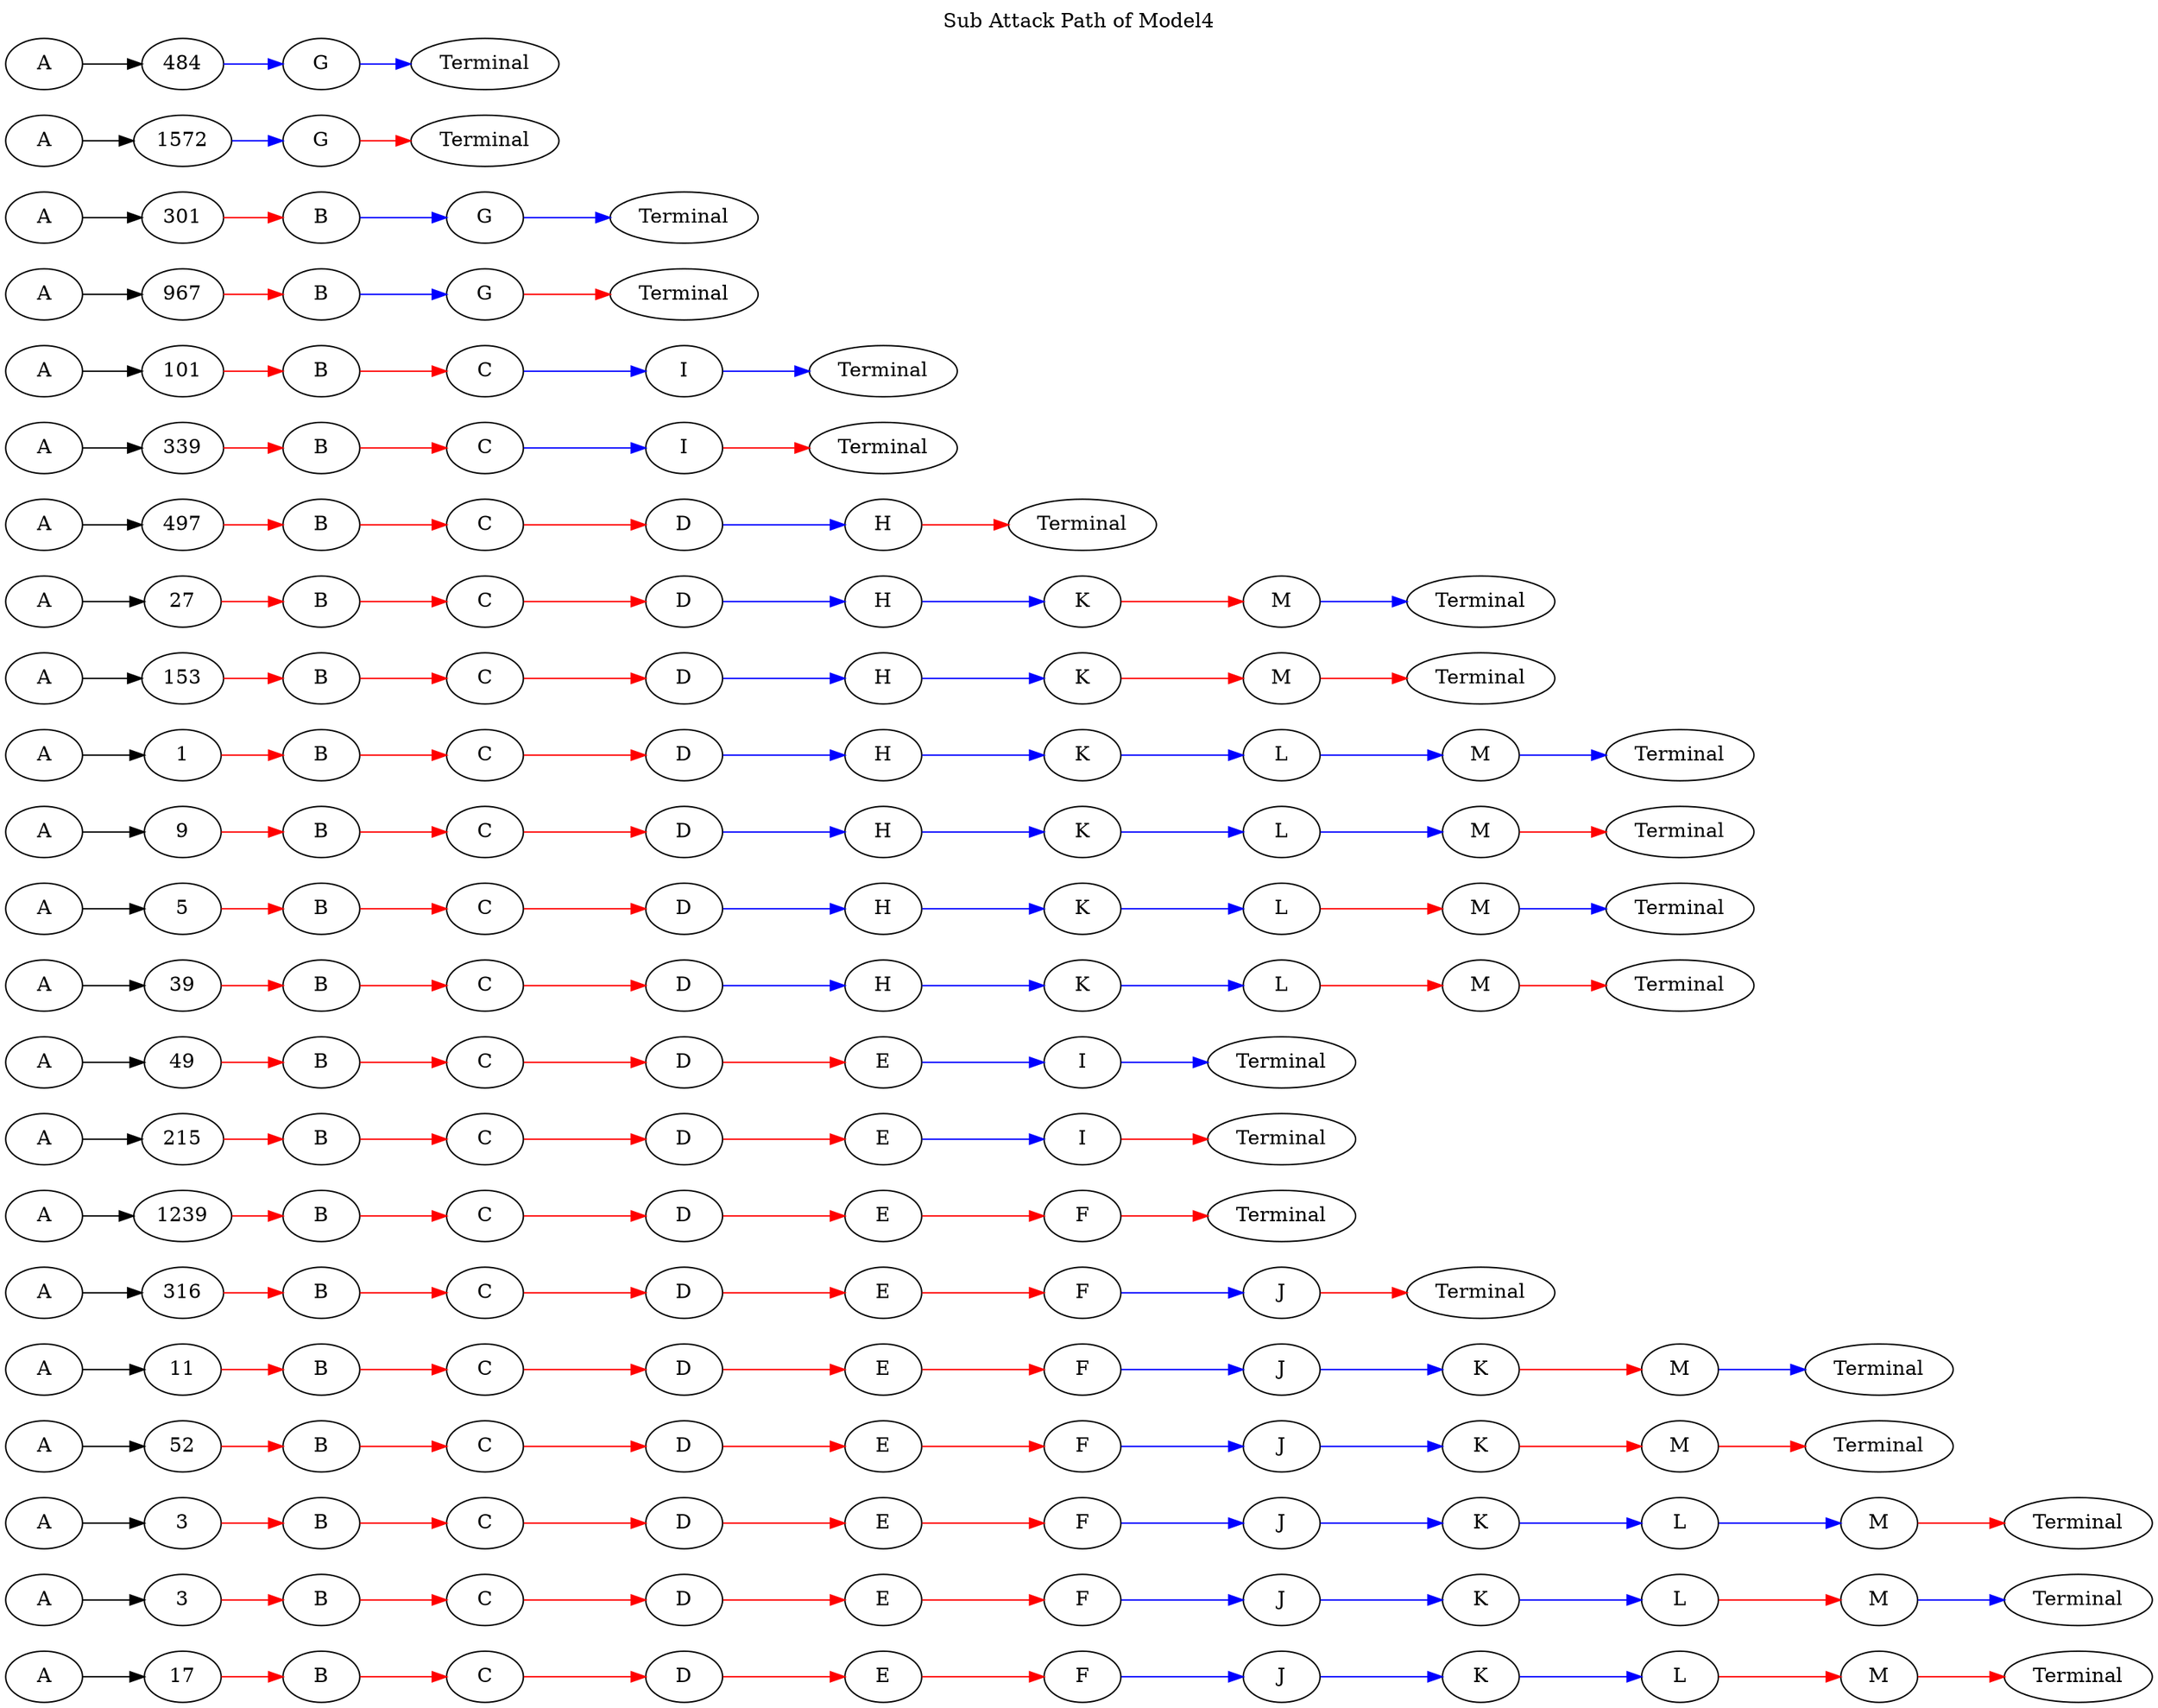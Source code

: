 // Sub Attack Path
digraph SubAttackPathModel {
	graph [label="Sub Attack Path of Model4" labelloc=t rankdir=LR]
	A1 [label=A]
	number_of_attack1 [label=17]
	A1 -> number_of_attack1
	B1 [label=B]
	number_of_attack1 -> B1 [color=red]
	C1 [label=C]
	B1 -> C1 [color=red]
	D1 [label=D]
	C1 -> D1 [color=red]
	E1 [label=E]
	D1 -> E1 [color=red]
	F1 [label=F]
	E1 -> F1 [color=red]
	J1 [label=J]
	F1 -> J1 [color=blue]
	K1 [label=K]
	J1 -> K1 [color=blue]
	L1 [label=L]
	K1 -> L1 [color=blue]
	M1 [label=M]
	L1 -> M1 [color=red]
	Terminal1 [label=Terminal]
	M1 -> Terminal1 [color=red]
	A2 [label=A]
	number_of_attack2 [label=3]
	A2 -> number_of_attack2
	B2 [label=B]
	number_of_attack2 -> B2 [color=red]
	C2 [label=C]
	B2 -> C2 [color=red]
	D2 [label=D]
	C2 -> D2 [color=red]
	E2 [label=E]
	D2 -> E2 [color=red]
	F2 [label=F]
	E2 -> F2 [color=red]
	J2 [label=J]
	F2 -> J2 [color=blue]
	K2 [label=K]
	J2 -> K2 [color=blue]
	L2 [label=L]
	K2 -> L2 [color=blue]
	M2 [label=M]
	L2 -> M2 [color=red]
	Terminal2 [label=Terminal]
	M2 -> Terminal2 [color=blue]
	A3 [label=A]
	number_of_attack3 [label=3]
	A3 -> number_of_attack3
	B3 [label=B]
	number_of_attack3 -> B3 [color=red]
	C3 [label=C]
	B3 -> C3 [color=red]
	D3 [label=D]
	C3 -> D3 [color=red]
	E3 [label=E]
	D3 -> E3 [color=red]
	F3 [label=F]
	E3 -> F3 [color=red]
	J3 [label=J]
	F3 -> J3 [color=blue]
	K3 [label=K]
	J3 -> K3 [color=blue]
	L3 [label=L]
	K3 -> L3 [color=blue]
	M3 [label=M]
	L3 -> M3 [color=blue]
	Terminal3 [label=Terminal]
	M3 -> Terminal3 [color=red]
	A4 [label=A]
	number_of_attack4 [label=52]
	A4 -> number_of_attack4
	B4 [label=B]
	number_of_attack4 -> B4 [color=red]
	C4 [label=C]
	B4 -> C4 [color=red]
	D4 [label=D]
	C4 -> D4 [color=red]
	E4 [label=E]
	D4 -> E4 [color=red]
	F4 [label=F]
	E4 -> F4 [color=red]
	J4 [label=J]
	F4 -> J4 [color=blue]
	K4 [label=K]
	J4 -> K4 [color=blue]
	M4 [label=M]
	K4 -> M4 [color=red]
	Terminal4 [label=Terminal]
	M4 -> Terminal4 [color=red]
	A5 [label=A]
	number_of_attack5 [label=11]
	A5 -> number_of_attack5
	B5 [label=B]
	number_of_attack5 -> B5 [color=red]
	C5 [label=C]
	B5 -> C5 [color=red]
	D5 [label=D]
	C5 -> D5 [color=red]
	E5 [label=E]
	D5 -> E5 [color=red]
	F5 [label=F]
	E5 -> F5 [color=red]
	J5 [label=J]
	F5 -> J5 [color=blue]
	K5 [label=K]
	J5 -> K5 [color=blue]
	M5 [label=M]
	K5 -> M5 [color=red]
	Terminal5 [label=Terminal]
	M5 -> Terminal5 [color=blue]
	A6 [label=A]
	number_of_attack6 [label=316]
	A6 -> number_of_attack6
	B6 [label=B]
	number_of_attack6 -> B6 [color=red]
	C6 [label=C]
	B6 -> C6 [color=red]
	D6 [label=D]
	C6 -> D6 [color=red]
	E6 [label=E]
	D6 -> E6 [color=red]
	F6 [label=F]
	E6 -> F6 [color=red]
	J6 [label=J]
	F6 -> J6 [color=blue]
	Terminal6 [label=Terminal]
	J6 -> Terminal6 [color=red]
	A7 [label=A]
	number_of_attack7 [label=1239]
	A7 -> number_of_attack7
	B7 [label=B]
	number_of_attack7 -> B7 [color=red]
	C7 [label=C]
	B7 -> C7 [color=red]
	D7 [label=D]
	C7 -> D7 [color=red]
	E7 [label=E]
	D7 -> E7 [color=red]
	F7 [label=F]
	E7 -> F7 [color=red]
	Terminal7 [label=Terminal]
	F7 -> Terminal7 [color=red]
	A8 [label=A]
	number_of_attack8 [label=215]
	A8 -> number_of_attack8
	B8 [label=B]
	number_of_attack8 -> B8 [color=red]
	C8 [label=C]
	B8 -> C8 [color=red]
	D8 [label=D]
	C8 -> D8 [color=red]
	E8 [label=E]
	D8 -> E8 [color=red]
	I8 [label=I]
	E8 -> I8 [color=blue]
	Terminal8 [label=Terminal]
	I8 -> Terminal8 [color=red]
	A9 [label=A]
	number_of_attack9 [label=49]
	A9 -> number_of_attack9
	B9 [label=B]
	number_of_attack9 -> B9 [color=red]
	C9 [label=C]
	B9 -> C9 [color=red]
	D9 [label=D]
	C9 -> D9 [color=red]
	E9 [label=E]
	D9 -> E9 [color=red]
	I9 [label=I]
	E9 -> I9 [color=blue]
	Terminal9 [label=Terminal]
	I9 -> Terminal9 [color=blue]
	A10 [label=A]
	number_of_attack10 [label=39]
	A10 -> number_of_attack10
	B10 [label=B]
	number_of_attack10 -> B10 [color=red]
	C10 [label=C]
	B10 -> C10 [color=red]
	D10 [label=D]
	C10 -> D10 [color=red]
	H10 [label=H]
	D10 -> H10 [color=blue]
	K10 [label=K]
	H10 -> K10 [color=blue]
	L10 [label=L]
	K10 -> L10 [color=blue]
	M10 [label=M]
	L10 -> M10 [color=red]
	Terminal10 [label=Terminal]
	M10 -> Terminal10 [color=red]
	A11 [label=A]
	number_of_attack11 [label=5]
	A11 -> number_of_attack11
	B11 [label=B]
	number_of_attack11 -> B11 [color=red]
	C11 [label=C]
	B11 -> C11 [color=red]
	D11 [label=D]
	C11 -> D11 [color=red]
	H11 [label=H]
	D11 -> H11 [color=blue]
	K11 [label=K]
	H11 -> K11 [color=blue]
	L11 [label=L]
	K11 -> L11 [color=blue]
	M11 [label=M]
	L11 -> M11 [color=red]
	Terminal11 [label=Terminal]
	M11 -> Terminal11 [color=blue]
	A12 [label=A]
	number_of_attack12 [label=9]
	A12 -> number_of_attack12
	B12 [label=B]
	number_of_attack12 -> B12 [color=red]
	C12 [label=C]
	B12 -> C12 [color=red]
	D12 [label=D]
	C12 -> D12 [color=red]
	H12 [label=H]
	D12 -> H12 [color=blue]
	K12 [label=K]
	H12 -> K12 [color=blue]
	L12 [label=L]
	K12 -> L12 [color=blue]
	M12 [label=M]
	L12 -> M12 [color=blue]
	Terminal12 [label=Terminal]
	M12 -> Terminal12 [color=red]
	A13 [label=A]
	number_of_attack13 [label=1]
	A13 -> number_of_attack13
	B13 [label=B]
	number_of_attack13 -> B13 [color=red]
	C13 [label=C]
	B13 -> C13 [color=red]
	D13 [label=D]
	C13 -> D13 [color=red]
	H13 [label=H]
	D13 -> H13 [color=blue]
	K13 [label=K]
	H13 -> K13 [color=blue]
	L13 [label=L]
	K13 -> L13 [color=blue]
	M13 [label=M]
	L13 -> M13 [color=blue]
	Terminal13 [label=Terminal]
	M13 -> Terminal13 [color=blue]
	A14 [label=A]
	number_of_attack14 [label=153]
	A14 -> number_of_attack14
	B14 [label=B]
	number_of_attack14 -> B14 [color=red]
	C14 [label=C]
	B14 -> C14 [color=red]
	D14 [label=D]
	C14 -> D14 [color=red]
	H14 [label=H]
	D14 -> H14 [color=blue]
	K14 [label=K]
	H14 -> K14 [color=blue]
	M14 [label=M]
	K14 -> M14 [color=red]
	Terminal14 [label=Terminal]
	M14 -> Terminal14 [color=red]
	A15 [label=A]
	number_of_attack15 [label=27]
	A15 -> number_of_attack15
	B15 [label=B]
	number_of_attack15 -> B15 [color=red]
	C15 [label=C]
	B15 -> C15 [color=red]
	D15 [label=D]
	C15 -> D15 [color=red]
	H15 [label=H]
	D15 -> H15 [color=blue]
	K15 [label=K]
	H15 -> K15 [color=blue]
	M15 [label=M]
	K15 -> M15 [color=red]
	Terminal15 [label=Terminal]
	M15 -> Terminal15 [color=blue]
	A16 [label=A]
	number_of_attack16 [label=497]
	A16 -> number_of_attack16
	B16 [label=B]
	number_of_attack16 -> B16 [color=red]
	C16 [label=C]
	B16 -> C16 [color=red]
	D16 [label=D]
	C16 -> D16 [color=red]
	H16 [label=H]
	D16 -> H16 [color=blue]
	Terminal16 [label=Terminal]
	H16 -> Terminal16 [color=red]
	A17 [label=A]
	number_of_attack17 [label=339]
	A17 -> number_of_attack17
	B17 [label=B]
	number_of_attack17 -> B17 [color=red]
	C17 [label=C]
	B17 -> C17 [color=red]
	I17 [label=I]
	C17 -> I17 [color=blue]
	Terminal17 [label=Terminal]
	I17 -> Terminal17 [color=red]
	A18 [label=A]
	number_of_attack18 [label=101]
	A18 -> number_of_attack18
	B18 [label=B]
	number_of_attack18 -> B18 [color=red]
	C18 [label=C]
	B18 -> C18 [color=red]
	I18 [label=I]
	C18 -> I18 [color=blue]
	Terminal18 [label=Terminal]
	I18 -> Terminal18 [color=blue]
	A19 [label=A]
	number_of_attack19 [label=967]
	A19 -> number_of_attack19
	B19 [label=B]
	number_of_attack19 -> B19 [color=red]
	G19 [label=G]
	B19 -> G19 [color=blue]
	Terminal19 [label=Terminal]
	G19 -> Terminal19 [color=red]
	A20 [label=A]
	number_of_attack20 [label=301]
	A20 -> number_of_attack20
	B20 [label=B]
	number_of_attack20 -> B20 [color=red]
	G20 [label=G]
	B20 -> G20 [color=blue]
	Terminal20 [label=Terminal]
	G20 -> Terminal20 [color=blue]
	A21 [label=A]
	number_of_attack21 [label=1572]
	A21 -> number_of_attack21
	G21 [label=G]
	number_of_attack21 -> G21 [color=blue]
	Terminal21 [label=Terminal]
	G21 -> Terminal21 [color=red]
	A22 [label=A]
	number_of_attack22 [label=484]
	A22 -> number_of_attack22
	G22 [label=G]
	number_of_attack22 -> G22 [color=blue]
	Terminal22 [label=Terminal]
	G22 -> Terminal22 [color=blue]
}
